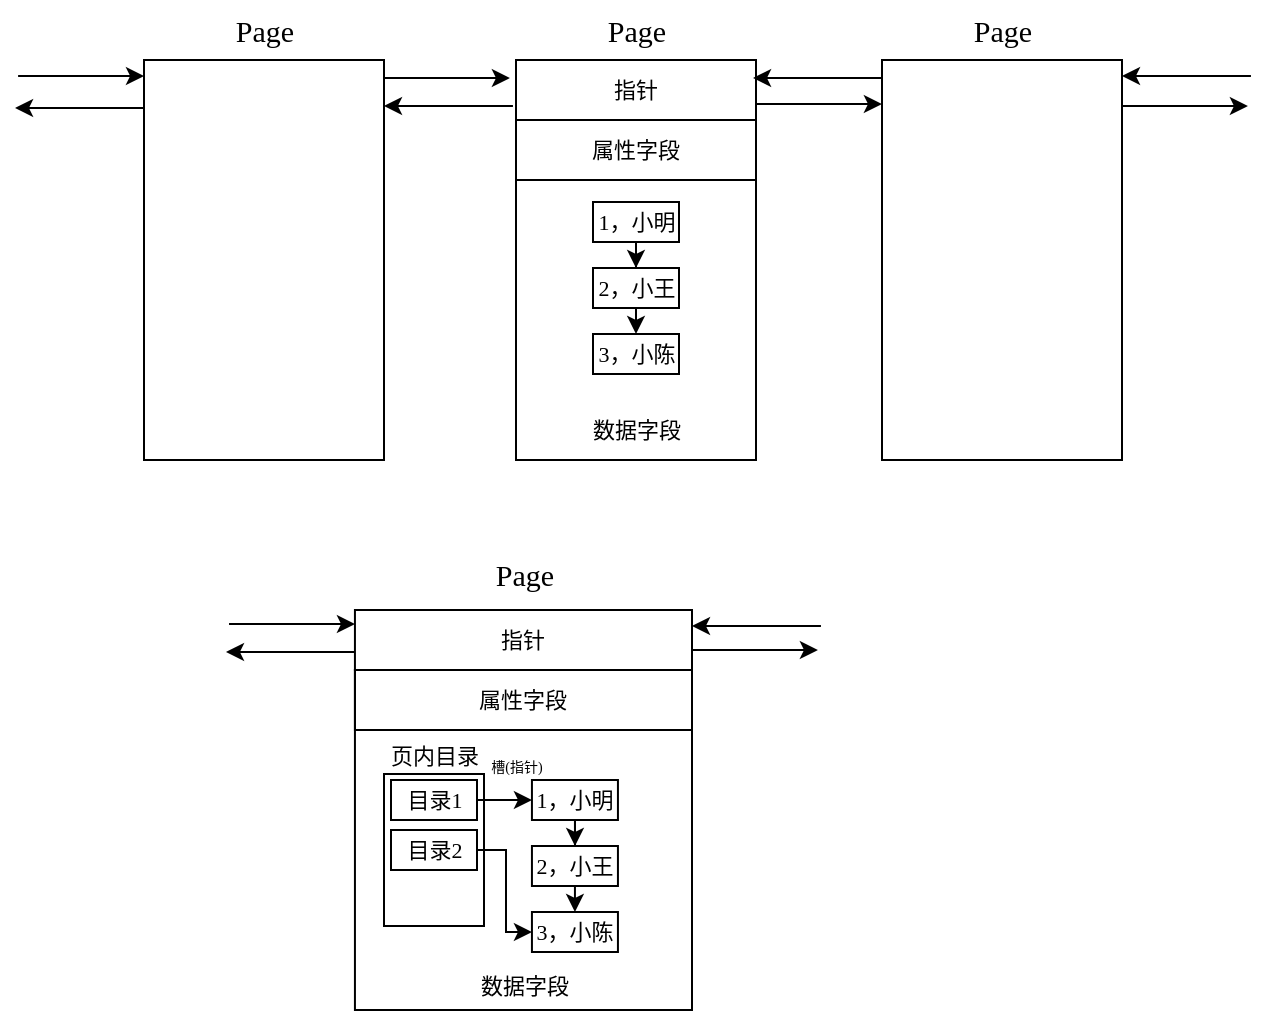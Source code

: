 <mxfile version="22.1.18" type="github">
  <diagram name="第 1 页" id="3lSCtHeRP_uNWCtPQei-">
    <mxGraphModel dx="789" dy="568" grid="0" gridSize="10" guides="1" tooltips="1" connect="1" arrows="1" fold="1" page="1" pageScale="1" pageWidth="1654" pageHeight="2336" math="0" shadow="0">
      <root>
        <mxCell id="0" />
        <mxCell id="1" parent="0" />
        <mxCell id="mTwDBgM2eWFi6Xne1lLN-4" value="" style="rounded=0;whiteSpace=wrap;html=1;fillColor=none;fontSize=11;fontFamily=Hei;" vertex="1" parent="1">
          <mxGeometry x="373" y="167" width="120" height="170" as="geometry" />
        </mxCell>
        <mxCell id="mTwDBgM2eWFi6Xne1lLN-5" value="属性字段" style="rounded=0;whiteSpace=wrap;html=1;fillColor=none;fontSize=11;fontFamily=Hei;" vertex="1" parent="1">
          <mxGeometry x="373" y="167" width="120" height="30" as="geometry" />
        </mxCell>
        <mxCell id="mTwDBgM2eWFi6Xne1lLN-9" style="edgeStyle=orthogonalEdgeStyle;rounded=0;orthogonalLoop=1;jettySize=auto;html=1;exitX=0;exitY=0.5;exitDx=0;exitDy=0;" edge="1" parent="1">
          <mxGeometry relative="1" as="geometry">
            <mxPoint x="306.996" y="160" as="targetPoint" />
            <mxPoint x="371.47" y="160" as="sourcePoint" />
          </mxGeometry>
        </mxCell>
        <mxCell id="mTwDBgM2eWFi6Xne1lLN-10" style="edgeStyle=orthogonalEdgeStyle;rounded=0;orthogonalLoop=1;jettySize=auto;html=1;exitX=1;exitY=0.5;exitDx=0;exitDy=0;" edge="1" parent="1">
          <mxGeometry relative="1" as="geometry">
            <mxPoint x="555.954" y="159" as="targetPoint" />
            <mxPoint x="493" y="159" as="sourcePoint" />
          </mxGeometry>
        </mxCell>
        <mxCell id="mTwDBgM2eWFi6Xne1lLN-6" value="指针" style="rounded=0;whiteSpace=wrap;html=1;fillColor=none;fontSize=11;fontFamily=Hei;" vertex="1" parent="1">
          <mxGeometry x="373" y="137" width="120" height="30" as="geometry" />
        </mxCell>
        <mxCell id="mTwDBgM2eWFi6Xne1lLN-7" value="数据字段" style="text;html=1;align=center;verticalAlign=middle;resizable=0;points=[];autosize=1;strokeColor=none;fillColor=none;fontSize=11;fontFamily=Hei;" vertex="1" parent="1">
          <mxGeometry x="402" y="309" width="62" height="25" as="geometry" />
        </mxCell>
        <mxCell id="mTwDBgM2eWFi6Xne1lLN-8" value="Page" style="text;html=1;align=center;verticalAlign=middle;resizable=0;points=[];autosize=1;strokeColor=none;fillColor=none;fontSize=15;fontFamily=Hei;" vertex="1" parent="1">
          <mxGeometry x="406.5" y="107" width="53" height="30" as="geometry" />
        </mxCell>
        <mxCell id="mTwDBgM2eWFi6Xne1lLN-11" style="edgeStyle=orthogonalEdgeStyle;rounded=0;orthogonalLoop=1;jettySize=auto;html=1;exitX=0.5;exitY=1;exitDx=0;exitDy=0;" edge="1" parent="1" source="mTwDBgM2eWFi6Xne1lLN-1" target="mTwDBgM2eWFi6Xne1lLN-1">
          <mxGeometry relative="1" as="geometry" />
        </mxCell>
        <mxCell id="mTwDBgM2eWFi6Xne1lLN-12" style="edgeStyle=orthogonalEdgeStyle;rounded=0;orthogonalLoop=1;jettySize=auto;html=1;exitX=0.5;exitY=1;exitDx=0;exitDy=0;" edge="1" parent="1" source="mTwDBgM2eWFi6Xne1lLN-1" target="mTwDBgM2eWFi6Xne1lLN-3">
          <mxGeometry relative="1" as="geometry" />
        </mxCell>
        <mxCell id="mTwDBgM2eWFi6Xne1lLN-1" value="1，小明" style="rounded=0;whiteSpace=wrap;html=1;fontSize=11;fontFamily=Hei;" vertex="1" parent="1">
          <mxGeometry x="411.5" y="208" width="43" height="20" as="geometry" />
        </mxCell>
        <mxCell id="mTwDBgM2eWFi6Xne1lLN-2" value="3，小陈" style="rounded=0;whiteSpace=wrap;html=1;fontSize=11;fontFamily=Hei;" vertex="1" parent="1">
          <mxGeometry x="411.5" y="274" width="43" height="20" as="geometry" />
        </mxCell>
        <mxCell id="mTwDBgM2eWFi6Xne1lLN-13" style="edgeStyle=orthogonalEdgeStyle;rounded=0;orthogonalLoop=1;jettySize=auto;html=1;exitX=0.5;exitY=1;exitDx=0;exitDy=0;entryX=0.5;entryY=0;entryDx=0;entryDy=0;" edge="1" parent="1" source="mTwDBgM2eWFi6Xne1lLN-3" target="mTwDBgM2eWFi6Xne1lLN-2">
          <mxGeometry relative="1" as="geometry" />
        </mxCell>
        <mxCell id="mTwDBgM2eWFi6Xne1lLN-3" value="2，小王" style="rounded=0;whiteSpace=wrap;html=1;fontSize=11;fontFamily=Hei;" vertex="1" parent="1">
          <mxGeometry x="411.5" y="241" width="43" height="20" as="geometry" />
        </mxCell>
        <mxCell id="mTwDBgM2eWFi6Xne1lLN-16" value="" style="rounded=0;whiteSpace=wrap;html=1;fillColor=none;fontSize=11;fontFamily=Hei;" vertex="1" parent="1">
          <mxGeometry x="373" y="137" width="120" height="200" as="geometry" />
        </mxCell>
        <mxCell id="mTwDBgM2eWFi6Xne1lLN-17" value="" style="rounded=0;whiteSpace=wrap;html=1;fillColor=none;fontSize=11;fontFamily=Hei;" vertex="1" parent="1">
          <mxGeometry x="556" y="137" width="120" height="200" as="geometry" />
        </mxCell>
        <mxCell id="mTwDBgM2eWFi6Xne1lLN-18" value="" style="rounded=0;whiteSpace=wrap;html=1;fillColor=none;fontSize=11;fontFamily=Hei;" vertex="1" parent="1">
          <mxGeometry x="187" y="137" width="120" height="200" as="geometry" />
        </mxCell>
        <mxCell id="mTwDBgM2eWFi6Xne1lLN-19" value="Page" style="text;html=1;align=center;verticalAlign=middle;resizable=0;points=[];autosize=1;strokeColor=none;fillColor=none;fontSize=15;fontFamily=Hei;" vertex="1" parent="1">
          <mxGeometry x="220.5" y="107" width="53" height="30" as="geometry" />
        </mxCell>
        <mxCell id="mTwDBgM2eWFi6Xne1lLN-20" value="Page" style="text;html=1;align=center;verticalAlign=middle;resizable=0;points=[];autosize=1;strokeColor=none;fillColor=none;fontSize=15;fontFamily=Hei;" vertex="1" parent="1">
          <mxGeometry x="589.5" y="107" width="53" height="30" as="geometry" />
        </mxCell>
        <mxCell id="mTwDBgM2eWFi6Xne1lLN-21" style="edgeStyle=orthogonalEdgeStyle;rounded=0;orthogonalLoop=1;jettySize=auto;html=1;exitX=0;exitY=0.5;exitDx=0;exitDy=0;" edge="1" parent="1">
          <mxGeometry relative="1" as="geometry">
            <mxPoint x="122.526" y="161" as="targetPoint" />
            <mxPoint x="187" y="161" as="sourcePoint" />
          </mxGeometry>
        </mxCell>
        <mxCell id="mTwDBgM2eWFi6Xne1lLN-22" style="edgeStyle=orthogonalEdgeStyle;rounded=0;orthogonalLoop=1;jettySize=auto;html=1;exitX=1;exitY=0.5;exitDx=0;exitDy=0;" edge="1" parent="1">
          <mxGeometry relative="1" as="geometry">
            <mxPoint x="738.954" y="160" as="targetPoint" />
            <mxPoint x="676" y="160" as="sourcePoint" />
          </mxGeometry>
        </mxCell>
        <mxCell id="mTwDBgM2eWFi6Xne1lLN-23" value="" style="rounded=0;whiteSpace=wrap;html=1;fillColor=none;fontSize=11;fontFamily=Hei;" vertex="1" parent="1">
          <mxGeometry x="292.47" y="442" width="168.53" height="170" as="geometry" />
        </mxCell>
        <mxCell id="mTwDBgM2eWFi6Xne1lLN-24" value="属性字段" style="rounded=0;whiteSpace=wrap;html=1;fillColor=none;fontSize=11;fontFamily=Hei;" vertex="1" parent="1">
          <mxGeometry x="292.47" y="442" width="168.53" height="30" as="geometry" />
        </mxCell>
        <mxCell id="mTwDBgM2eWFi6Xne1lLN-25" style="edgeStyle=orthogonalEdgeStyle;rounded=0;orthogonalLoop=1;jettySize=auto;html=1;exitX=0;exitY=0.5;exitDx=0;exitDy=0;" edge="1" parent="1">
          <mxGeometry relative="1" as="geometry">
            <mxPoint x="227.996" y="433" as="targetPoint" />
            <mxPoint x="292.47" y="433" as="sourcePoint" />
          </mxGeometry>
        </mxCell>
        <mxCell id="mTwDBgM2eWFi6Xne1lLN-27" value="指针" style="rounded=0;whiteSpace=wrap;html=1;fillColor=none;fontSize=11;fontFamily=Hei;" vertex="1" parent="1">
          <mxGeometry x="292.47" y="412" width="168.53" height="30" as="geometry" />
        </mxCell>
        <mxCell id="mTwDBgM2eWFi6Xne1lLN-28" value="数据字段" style="text;html=1;align=center;verticalAlign=middle;resizable=0;points=[];autosize=1;strokeColor=none;fillColor=none;fontSize=11;fontFamily=Hei;" vertex="1" parent="1">
          <mxGeometry x="345.73" y="587" width="62" height="25" as="geometry" />
        </mxCell>
        <mxCell id="mTwDBgM2eWFi6Xne1lLN-29" value="Page" style="text;html=1;align=center;verticalAlign=middle;resizable=0;points=[];autosize=1;strokeColor=none;fillColor=none;fontSize=15;fontFamily=Hei;" vertex="1" parent="1">
          <mxGeometry x="350.24" y="379" width="53" height="30" as="geometry" />
        </mxCell>
        <mxCell id="mTwDBgM2eWFi6Xne1lLN-30" style="edgeStyle=orthogonalEdgeStyle;rounded=0;orthogonalLoop=1;jettySize=auto;html=1;exitX=0.5;exitY=1;exitDx=0;exitDy=0;" edge="1" parent="1" source="mTwDBgM2eWFi6Xne1lLN-32" target="mTwDBgM2eWFi6Xne1lLN-32">
          <mxGeometry relative="1" as="geometry" />
        </mxCell>
        <mxCell id="mTwDBgM2eWFi6Xne1lLN-31" style="edgeStyle=orthogonalEdgeStyle;rounded=0;orthogonalLoop=1;jettySize=auto;html=1;exitX=0.5;exitY=1;exitDx=0;exitDy=0;" edge="1" parent="1" source="mTwDBgM2eWFi6Xne1lLN-32" target="mTwDBgM2eWFi6Xne1lLN-35">
          <mxGeometry relative="1" as="geometry" />
        </mxCell>
        <mxCell id="mTwDBgM2eWFi6Xne1lLN-32" value="1，小明" style="rounded=0;whiteSpace=wrap;html=1;fontSize=11;fontFamily=Hei;" vertex="1" parent="1">
          <mxGeometry x="380.97" y="497" width="43" height="20" as="geometry" />
        </mxCell>
        <mxCell id="mTwDBgM2eWFi6Xne1lLN-33" value="3，小陈" style="rounded=0;whiteSpace=wrap;html=1;fontSize=11;fontFamily=Hei;" vertex="1" parent="1">
          <mxGeometry x="380.97" y="563" width="43" height="20" as="geometry" />
        </mxCell>
        <mxCell id="mTwDBgM2eWFi6Xne1lLN-34" style="edgeStyle=orthogonalEdgeStyle;rounded=0;orthogonalLoop=1;jettySize=auto;html=1;exitX=0.5;exitY=1;exitDx=0;exitDy=0;entryX=0.5;entryY=0;entryDx=0;entryDy=0;" edge="1" parent="1" source="mTwDBgM2eWFi6Xne1lLN-35" target="mTwDBgM2eWFi6Xne1lLN-33">
          <mxGeometry relative="1" as="geometry" />
        </mxCell>
        <mxCell id="mTwDBgM2eWFi6Xne1lLN-35" value="2，小王" style="rounded=0;whiteSpace=wrap;html=1;fontSize=11;fontFamily=Hei;" vertex="1" parent="1">
          <mxGeometry x="380.97" y="530" width="43" height="20" as="geometry" />
        </mxCell>
        <mxCell id="mTwDBgM2eWFi6Xne1lLN-42" style="edgeStyle=orthogonalEdgeStyle;rounded=0;orthogonalLoop=1;jettySize=auto;html=1;exitX=1;exitY=0.5;exitDx=0;exitDy=0;entryX=0;entryY=0.5;entryDx=0;entryDy=0;" edge="1" parent="1" source="mTwDBgM2eWFi6Xne1lLN-40" target="mTwDBgM2eWFi6Xne1lLN-33">
          <mxGeometry relative="1" as="geometry">
            <Array as="points">
              <mxPoint x="368" y="532" />
              <mxPoint x="368" y="573" />
            </Array>
          </mxGeometry>
        </mxCell>
        <mxCell id="mTwDBgM2eWFi6Xne1lLN-37" value="" style="rounded=0;whiteSpace=wrap;html=1;labelBorderColor=none;fillColor=none;" vertex="1" parent="1">
          <mxGeometry x="307" y="494" width="50" height="76" as="geometry" />
        </mxCell>
        <mxCell id="mTwDBgM2eWFi6Xne1lLN-38" value="页内目录" style="text;html=1;align=center;verticalAlign=middle;resizable=0;points=[];autosize=1;strokeColor=none;fillColor=none;fontSize=11;fontFamily=Hei;" vertex="1" parent="1">
          <mxGeometry x="301" y="472" width="62" height="25" as="geometry" />
        </mxCell>
        <mxCell id="mTwDBgM2eWFi6Xne1lLN-41" style="edgeStyle=orthogonalEdgeStyle;rounded=0;orthogonalLoop=1;jettySize=auto;html=1;exitX=1;exitY=0.5;exitDx=0;exitDy=0;" edge="1" parent="1" source="mTwDBgM2eWFi6Xne1lLN-39" target="mTwDBgM2eWFi6Xne1lLN-32">
          <mxGeometry relative="1" as="geometry" />
        </mxCell>
        <mxCell id="mTwDBgM2eWFi6Xne1lLN-39" value="目录1" style="rounded=0;whiteSpace=wrap;html=1;fontSize=11;fontFamily=Hei;" vertex="1" parent="1">
          <mxGeometry x="310.5" y="497" width="43" height="20" as="geometry" />
        </mxCell>
        <mxCell id="mTwDBgM2eWFi6Xne1lLN-40" value="目录2" style="rounded=0;whiteSpace=wrap;html=1;fontSize=11;fontFamily=Hei;" vertex="1" parent="1">
          <mxGeometry x="310.5" y="522" width="43" height="20" as="geometry" />
        </mxCell>
        <mxCell id="mTwDBgM2eWFi6Xne1lLN-43" value="槽(指针)" style="text;html=1;align=center;verticalAlign=middle;resizable=0;points=[];autosize=1;strokeColor=none;fillColor=none;fontSize=7;fontFamily=Hei;" vertex="1" parent="1">
          <mxGeometry x="350.24" y="481" width="46" height="20" as="geometry" />
        </mxCell>
        <mxCell id="mTwDBgM2eWFi6Xne1lLN-45" style="edgeStyle=orthogonalEdgeStyle;rounded=0;orthogonalLoop=1;jettySize=auto;html=1;exitX=0;exitY=0.5;exitDx=0;exitDy=0;" edge="1" parent="1">
          <mxGeometry relative="1" as="geometry">
            <mxPoint x="491.526" y="146" as="targetPoint" />
            <mxPoint x="556" y="146" as="sourcePoint" />
          </mxGeometry>
        </mxCell>
        <mxCell id="mTwDBgM2eWFi6Xne1lLN-46" style="edgeStyle=orthogonalEdgeStyle;rounded=0;orthogonalLoop=1;jettySize=auto;html=1;exitX=0;exitY=0.5;exitDx=0;exitDy=0;" edge="1" parent="1">
          <mxGeometry relative="1" as="geometry">
            <mxPoint x="675.996" y="145" as="targetPoint" />
            <mxPoint x="740.47" y="145" as="sourcePoint" />
          </mxGeometry>
        </mxCell>
        <mxCell id="mTwDBgM2eWFi6Xne1lLN-47" style="edgeStyle=orthogonalEdgeStyle;rounded=0;orthogonalLoop=1;jettySize=auto;html=1;exitX=1;exitY=0.5;exitDx=0;exitDy=0;" edge="1" parent="1">
          <mxGeometry relative="1" as="geometry">
            <mxPoint x="369.954" y="146" as="targetPoint" />
            <mxPoint x="307" y="146" as="sourcePoint" />
          </mxGeometry>
        </mxCell>
        <mxCell id="mTwDBgM2eWFi6Xne1lLN-48" style="edgeStyle=orthogonalEdgeStyle;rounded=0;orthogonalLoop=1;jettySize=auto;html=1;exitX=1;exitY=0.5;exitDx=0;exitDy=0;" edge="1" parent="1">
          <mxGeometry relative="1" as="geometry">
            <mxPoint x="187.004" y="145" as="targetPoint" />
            <mxPoint x="124.05" y="145" as="sourcePoint" />
          </mxGeometry>
        </mxCell>
        <mxCell id="mTwDBgM2eWFi6Xne1lLN-49" style="edgeStyle=orthogonalEdgeStyle;rounded=0;orthogonalLoop=1;jettySize=auto;html=1;exitX=1;exitY=0.5;exitDx=0;exitDy=0;" edge="1" parent="1">
          <mxGeometry relative="1" as="geometry">
            <mxPoint x="292.474" y="419" as="targetPoint" />
            <mxPoint x="229.52" y="419" as="sourcePoint" />
          </mxGeometry>
        </mxCell>
        <mxCell id="mTwDBgM2eWFi6Xne1lLN-50" style="edgeStyle=orthogonalEdgeStyle;rounded=0;orthogonalLoop=1;jettySize=auto;html=1;exitX=1;exitY=0.5;exitDx=0;exitDy=0;" edge="1" parent="1">
          <mxGeometry relative="1" as="geometry">
            <mxPoint x="523.954" y="432" as="targetPoint" />
            <mxPoint x="461" y="432" as="sourcePoint" />
          </mxGeometry>
        </mxCell>
        <mxCell id="mTwDBgM2eWFi6Xne1lLN-51" style="edgeStyle=orthogonalEdgeStyle;rounded=0;orthogonalLoop=1;jettySize=auto;html=1;exitX=0;exitY=0.5;exitDx=0;exitDy=0;" edge="1" parent="1">
          <mxGeometry relative="1" as="geometry">
            <mxPoint x="460.996" y="420" as="targetPoint" />
            <mxPoint x="525.47" y="420" as="sourcePoint" />
          </mxGeometry>
        </mxCell>
      </root>
    </mxGraphModel>
  </diagram>
</mxfile>
